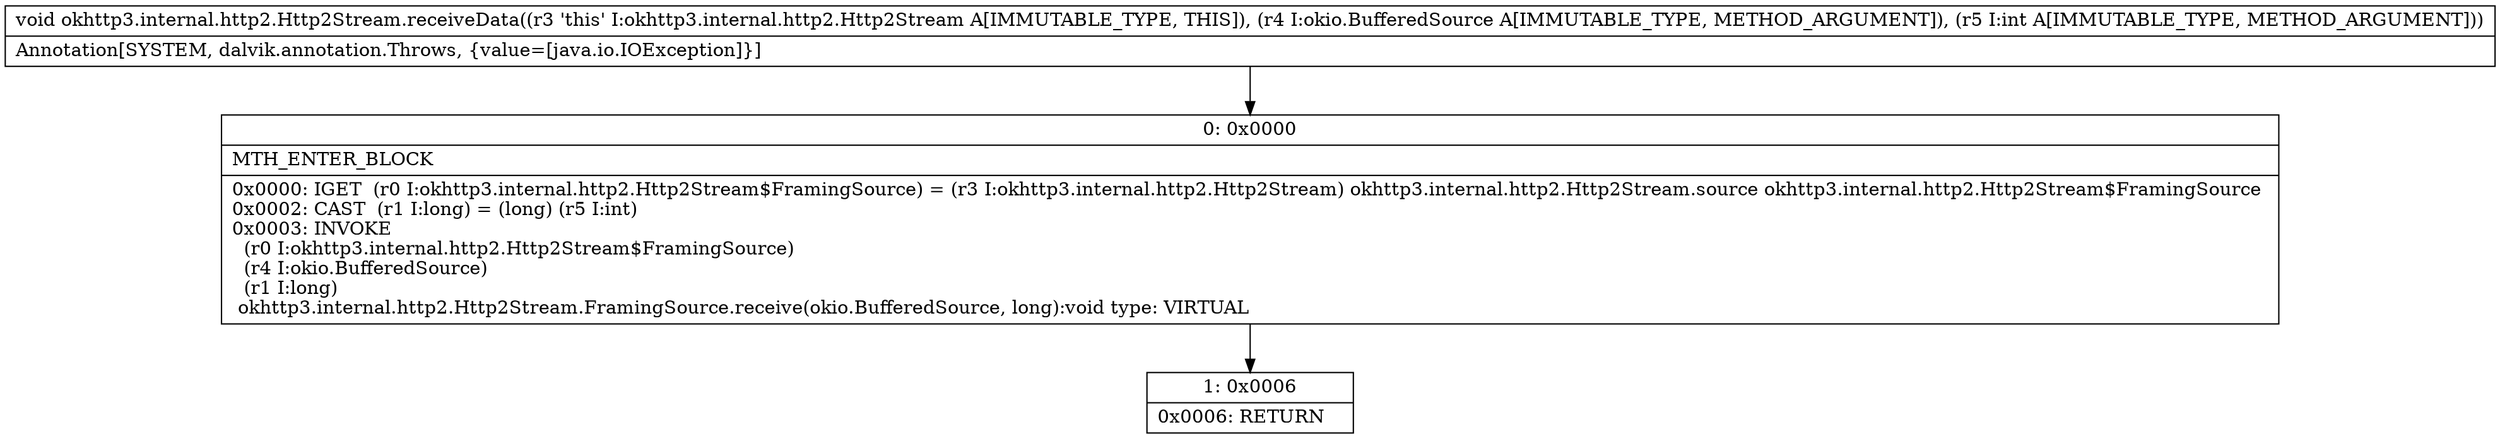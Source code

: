 digraph "CFG forokhttp3.internal.http2.Http2Stream.receiveData(Lokio\/BufferedSource;I)V" {
Node_0 [shape=record,label="{0\:\ 0x0000|MTH_ENTER_BLOCK\l|0x0000: IGET  (r0 I:okhttp3.internal.http2.Http2Stream$FramingSource) = (r3 I:okhttp3.internal.http2.Http2Stream) okhttp3.internal.http2.Http2Stream.source okhttp3.internal.http2.Http2Stream$FramingSource \l0x0002: CAST  (r1 I:long) = (long) (r5 I:int) \l0x0003: INVOKE  \l  (r0 I:okhttp3.internal.http2.Http2Stream$FramingSource)\l  (r4 I:okio.BufferedSource)\l  (r1 I:long)\l okhttp3.internal.http2.Http2Stream.FramingSource.receive(okio.BufferedSource, long):void type: VIRTUAL \l}"];
Node_1 [shape=record,label="{1\:\ 0x0006|0x0006: RETURN   \l}"];
MethodNode[shape=record,label="{void okhttp3.internal.http2.Http2Stream.receiveData((r3 'this' I:okhttp3.internal.http2.Http2Stream A[IMMUTABLE_TYPE, THIS]), (r4 I:okio.BufferedSource A[IMMUTABLE_TYPE, METHOD_ARGUMENT]), (r5 I:int A[IMMUTABLE_TYPE, METHOD_ARGUMENT]))  | Annotation[SYSTEM, dalvik.annotation.Throws, \{value=[java.io.IOException]\}]\l}"];
MethodNode -> Node_0;
Node_0 -> Node_1;
}


